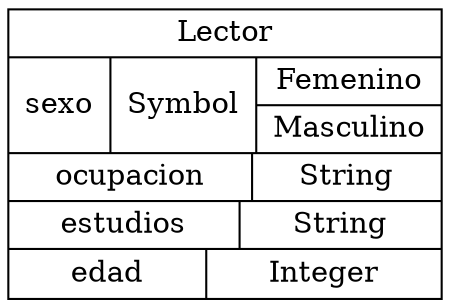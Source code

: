 digraph Libros {
	node [label="\N"];
	graph [bb="0,0,176,140"];
	Lector [label="{Lector|{sexo|Symbol|{Femenino|Masculino}}|{ocupacion|String}|{estudios|String}|{edad|Integer}}", shape=record, color="0.0,0.0,0.0", fontcolor="0.0,0.0,0.0", pos="88,70", rects="-0.5,116,176.5,139 -0.5,70,42.5,116 42.5,70,102.5,116 102.5,93,176.5,116 102.5,70,176.5,93 -0.5,47,100.5,70 100.5,47,176.5,70 -0.5\
,24,94.5,47 94.5,24,176.5,47 -0.5,1,82.5,24 82.5,1,176.5,24", width="2.4514", height="1.9306"];
}
